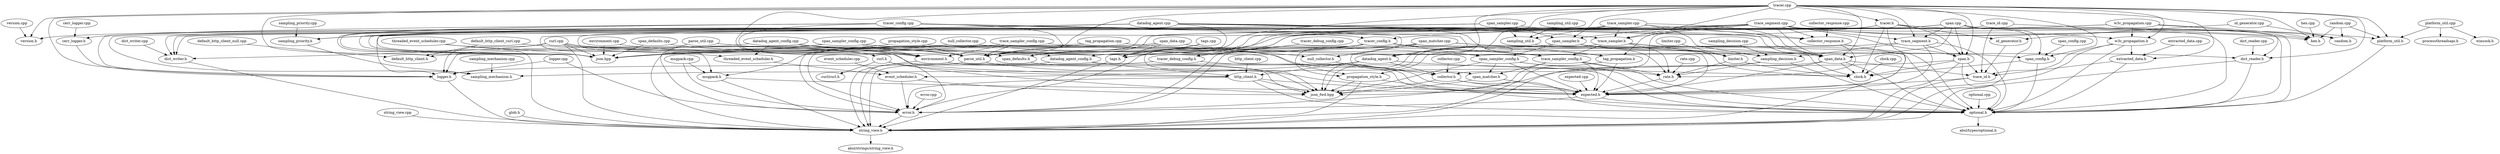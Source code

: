 digraph G {
	node0 [label="threaded_event_scheduler.cpp"];
	node1 [label="rate.cpp"];
	node2 [label="span_data.cpp"];
	node3 [label="trace_id.cpp"];
	node4 [label="default_http_client_null.cpp"];
	node5 [label="trace_segment.h"];
	node6 [label="tag_propagation.cpp"];
	node7 [label="dict_writer.h"];
	node8 [label="json.hpp"];
	node9 [label="span_sampler.h"];
	node10 [label="string_view.h"];
	node11 [label="dict_reader.cpp"];
	node12 [label="random.cpp"];
	node13 [label="tracer_config.h"];
	node14 [label="tags.h"];
	node15 [label="curl/curl.h"];
	node16 [label="expected.h"];
	node17 [label="limiter.h"];
	node18 [label="optional.cpp"];
	node19 [label="span.h"];
	node20 [label="sampling_mechanism.cpp"];
	node21 [label="logger.cpp"];
	node22 [label="rate.h"];
	node23 [label="hex.cpp"];
	node24 [label="sampling_util.h"];
	node25 [label="string_view.cpp"];
	node26 [label="span_data.h"];
	node27 [label="sampling_decision.h"];
	node28 [label="datadog_agent_config.h"];
	node29 [label="sampling_mechanism.h"];
	node30 [label="glob.h"];
	node31 [label="msgpack.cpp"];
	node32 [label="default_http_client.h"];
	node33 [label="absl/types/optional.h"];
	node34 [label="sampling_util.cpp"];
	node35 [label="datadog_agent_config.cpp"];
	node36 [label="trace_id.h"];
	node37 [label="event_scheduler.cpp"];
	node38 [label="span.cpp"];
	node39 [label="json_fwd.hpp"];
	node40 [label="datadog_agent.h"];
	node41 [label="propagation_style.cpp"];
	node42 [label="error.h"];
	node43 [label="event_scheduler.h"];
	node44 [label="tag_propagation.h"];
	node45 [label="logger.h"];
	node46 [label="clock.h"];
	node47 [label="curl.h"];
	node48 [label="span_defaults.h"];
	node49 [label="span_defaults.cpp"];
	node50 [label="tracer.h"];
	node51 [label="threaded_event_scheduler.h"];
	node52 [label="platform_util.h"];
	node53 [label="parse_util.h"];
	node54 [label="expected.cpp"];
	node55 [label="extracted_data.cpp"];
	node56 [label="collector.cpp"];
	node57 [label="id_generator.cpp"];
	node58 [label="sampling_decision.cpp"];
	node59 [label="trace_sampler.cpp"];
	node60 [label="extracted_data.h"];
	node61 [label="sampling_priority.cpp"];
	node62 [label="span_sampler.cpp"];
	node63 [label="processthreadsapi.h"];
	node64 [label="collector.h"];
	node65 [label="curl.cpp"];
	node66 [label="cerr_logger.cpp"];
	node67 [label="null_collector.cpp"];
	node68 [label="collector_response.h"];
	node69 [label="w3c_propagation.h"];
	node70 [label="msgpack.h"];
	node71 [label="trace_sampler.h"];
	node72 [label="span_config.cpp"];
	node73 [label="propagation_style.h"];
	node74 [label="dict_writer.cpp"];
	node75 [label="span_config.h"];
	node76 [label="trace_sampler_config.cpp"];
	node77 [label="environment.h"];
	node78 [label="w3c_propagation.cpp"];
	node79 [label="datadog_agent.cpp"];
	node80 [label="winsock.h"];
	node81 [label="environment.cpp"];
	node82 [label="id_generator.h"];
	node83 [label="tracer_debug_config.h"];
	node84 [label="tracer_config.cpp"];
	node85 [label="tracer_debug_config.cpp"];
	node86 [label="parse_util.cpp"];
	node87 [label="http_client.cpp"];
	node88 [label="optional.h"];
	node89 [label="null_collector.h"];
	node90 [label="version.h"];
	node91 [label="version.cpp"];
	node92 [label="span_sampler_config.h"];
	node93 [label="span_matcher.h"];
	node94 [label="dict_reader.h"];
	node95 [label="span_matcher.cpp"];
	node96 [label="random.h"];
	node97 [label="tracer.cpp"];
	node98 [label="default_http_client_curl.cpp"];
	node99 [label="http_client.h"];
	node100 [label="clock.cpp"];
	node101 [label="collector_response.cpp"];
	node102 [label="sampling_priority.h"];
	node103 [label="hex.h"];
	node104 [label="limiter.cpp"];
	node105 [label="error.cpp"];
	node106 [label="absl/strings/string_view.h"];
	node107 [label="trace_sampler_config.h"];
	node108 [label="cerr_logger.h"];
	node109 [label="tags.cpp"];
	node110 [label="trace_segment.cpp"];
	node111 [label="span_sampler_config.cpp"];
	node112 [label="platform_util.cpp"];
	subgraph U {
		edge [dir=none];
	}
	subgraph D {
		node0 -> node8 [];
		node0 -> node51 [];
		node1 -> node22 [];
		node2 -> node48 [];
		node2 -> node75 [];
		node2 -> node10 [];
		node2 -> node26 [];
		node2 -> node70 [];
		node2 -> node14 [];
		node2 -> node42 [];
		node3 -> node103 [];
		node3 -> node53 [];
		node3 -> node36 [];
		node4 -> node32 [];
		node5 -> node73 [];
		node5 -> node27 [];
		node5 -> node16 [];
		node5 -> node19 [];
		node5 -> node88 [];
		node6 -> node44 [];
		node6 -> node53 [];
		node6 -> node42 [];
		node7 -> node10 [];
		node9 -> node46 [];
		node9 -> node92 [];
		node9 -> node27 [];
		node9 -> node17 [];
		node9 -> node39 [];
		node10 -> node106 [];
		node11 -> node94 [];
		node12 -> node96 [];
		node12 -> node103 [];
		node12 -> node52 [];
		node13 -> node48 [];
		node13 -> node73 [];
		node13 -> node92 [];
		node13 -> node28 [];
		node13 -> node107 [];
		node13 -> node83 [];
		node13 -> node16 [];
		node13 -> node42 [];
		node14 -> node10 [];
		node16 -> node88 [];
		node16 -> node42 [];
		node17 -> node46 [];
		node17 -> node22 [];
		node18 -> node88 [];
		node19 -> node46 [];
		node19 -> node36 [];
		node19 -> node10 [];
		node19 -> node88 [];
		node19 -> node42 [];
		node20 -> node29 [];
		node21 -> node45 [];
		node21 -> node42 [];
		node22 -> node16 [];
		node23 -> node103 [];
		node24 -> node22 [];
		node25 -> node10 [];
		node26 -> node46 [];
		node26 -> node10 [];
		node26 -> node88 [];
		node26 -> node36 [];
		node26 -> node16 [];
		node27 -> node29 [];
		node27 -> node22 [];
		node27 -> node88 [];
		node28 -> node16 [];
		node28 -> node99 [];
		node28 -> node10 [];
		node30 -> node10 [];
		node31 -> node70 [];
		node31 -> node42 [];
		node34 -> node24 [];
		node35 -> node53 [];
		node35 -> node28 [];
		node35 -> node32 [];
		node35 -> node77 [];
		node35 -> node51 [];
		node36 -> node16 [];
		node36 -> node10 [];
		node37 -> node43 [];
		node38 -> node5 [];
		node38 -> node75 [];
		node38 -> node7 [];
		node38 -> node26 [];
		node38 -> node88 [];
		node38 -> node14 [];
		node38 -> node10 [];
		node38 -> node19 [];
		node40 -> node46 [];
		node40 -> node64 [];
		node40 -> node99 [];
		node40 -> node43 [];
		node41 -> node73 [];
		node41 -> node53 [];
		node41 -> node8 [];
		node42 -> node10 [];
		node43 -> node39 [];
		node43 -> node42 [];
		node44 -> node16 [];
		node44 -> node10 [];
		node45 -> node10 [];
		node47 -> node15 [];
		node47 -> node99 [];
		node47 -> node39 [];
		node48 -> node39 [];
		node49 -> node48 [];
		node49 -> node8 [];
		node50 -> node46 [];
		node50 -> node82 [];
		node50 -> node19 [];
		node50 -> node42 [];
		node50 -> node16 [];
		node50 -> node13 [];
		node50 -> node88 [];
		node50 -> node39 [];
		node51 -> node43 [];
		node52 -> node88 [];
		node53 -> node16 [];
		node53 -> node10 [];
		node54 -> node16 [];
		node55 -> node60 [];
		node56 -> node64 [];
		node57 -> node96 [];
		node57 -> node82 [];
		node58 -> node27 [];
		node59 -> node24 [];
		node59 -> node71 [];
		node59 -> node102 [];
		node59 -> node68 [];
		node59 -> node26 [];
		node59 -> node27 [];
		node59 -> node8 [];
		node60 -> node36 [];
		node60 -> node88 [];
		node61 -> node102 [];
		node62 -> node29 [];
		node62 -> node24 [];
		node62 -> node102 [];
		node62 -> node8 [];
		node62 -> node9 [];
		node62 -> node26 [];
		node64 -> node16 [];
		node64 -> node88 [];
		node64 -> node39 [];
		node65 -> node45 [];
		node65 -> node8 [];
		node65 -> node10 [];
		node65 -> node47 [];
		node65 -> node53 [];
		node65 -> node7 [];
		node65 -> node99 [];
		node65 -> node94 [];
		node66 -> node108 [];
		node67 -> node8 [];
		node67 -> node89 [];
		node68 -> node22 [];
		node68 -> node10 [];
		node69 -> node60 [];
		node69 -> node88 [];
		node69 -> node36 [];
		node69 -> node16 [];
		node70 -> node16 [];
		node70 -> node10 [];
		node71 -> node46 [];
		node71 -> node107 [];
		node71 -> node22 [];
		node71 -> node17 [];
		node71 -> node88 [];
		node71 -> node39 [];
		node72 -> node75 [];
		node73 -> node10 [];
		node73 -> node88 [];
		node73 -> node39 [];
		node74 -> node7 [];
		node75 -> node46 [];
		node75 -> node88 [];
		node76 -> node53 [];
		node76 -> node107 [];
		node76 -> node8 [];
		node76 -> node77 [];
		node77 -> node10 [];
		node77 -> node88 [];
		node77 -> node39 [];
		node78 -> node103 [];
		node78 -> node94 [];
		node78 -> node14 [];
		node78 -> node69 [];
		node78 -> node53 [];
		node79 -> node45 [];
		node79 -> node28 [];
		node79 -> node68 [];
		node79 -> node8 [];
		node79 -> node90 [];
		node79 -> node40 [];
		node79 -> node71 [];
		node79 -> node7 [];
		node79 -> node26 [];
		node79 -> node70 [];
		node81 -> node8 [];
		node81 -> node77 [];
		node82 -> node36 [];
		node83 -> node45 [];
		node83 -> node16 [];
		node84 -> node53 [];
		node84 -> node108 [];
		node84 -> node8 [];
		node84 -> node13 [];
		node84 -> node77 [];
		node84 -> node10 [];
		node84 -> node89 [];
		node84 -> node40 [];
		node85 -> node83 [];
		node86 -> node53 [];
		node86 -> node42 [];
		node87 -> node99 [];
		node88 -> node33 [];
		node89 -> node64 [];
		node91 -> node90 [];
		node92 -> node16 [];
		node92 -> node22 [];
		node92 -> node93 [];
		node92 -> node88 [];
		node92 -> node39 [];
		node93 -> node16 [];
		node93 -> node39 [];
		node94 -> node10 [];
		node94 -> node88 [];
		node95 -> node8 [];
		node95 -> node26 [];
		node95 -> node42 [];
		node95 -> node93 [];
		node95 -> node88 [];
		node97 -> node5 [];
		node97 -> node50 [];
		node97 -> node8 [];
		node97 -> node9 [];
		node97 -> node14 [];
		node97 -> node44 [];
		node97 -> node45 [];
		node97 -> node75 [];
		node97 -> node103 [];
		node97 -> node60 [];
		node97 -> node69 [];
		node97 -> node71 [];
		node97 -> node53 [];
		node97 -> node26 [];
		node97 -> node94 [];
		node97 -> node77 [];
		node97 -> node19 [];
		node97 -> node90 [];
		node97 -> node52 [];
		node97 -> node40 [];
		node98 -> node32 [];
		node98 -> node47 [];
		node99 -> node16 [];
		node99 -> node42 [];
		node99 -> node88 [];
		node99 -> node39 [];
		node100 -> node46 [];
		node101 -> node68 [];
		node102 -> node29 [];
		node104 -> node17 [];
		node105 -> node42 [];
		node107 -> node16 [];
		node107 -> node22 [];
		node107 -> node93 [];
		node107 -> node88 [];
		node107 -> node39 [];
		node108 -> node45 [];
		node109 -> node53 [];
		node109 -> node14 [];
		node110 -> node103 [];
		node110 -> node64 [];
		node110 -> node68 [];
		node110 -> node9 [];
		node110 -> node26 [];
		node110 -> node19 [];
		node110 -> node44 [];
		node110 -> node45 [];
		node110 -> node5 [];
		node110 -> node96 [];
		node110 -> node69 [];
		node110 -> node71 [];
		node110 -> node7 [];
		node110 -> node52 [];
		node110 -> node88 [];
		node110 -> node14 [];
		node110 -> node42 [];
		node111 -> node45 [];
		node111 -> node92 [];
		node111 -> node8 [];
		node111 -> node16 [];
		node111 -> node77 [];
		node112 -> node63 [];
		node112 -> node52 [];
		node112 -> node80 [];
	}
}
